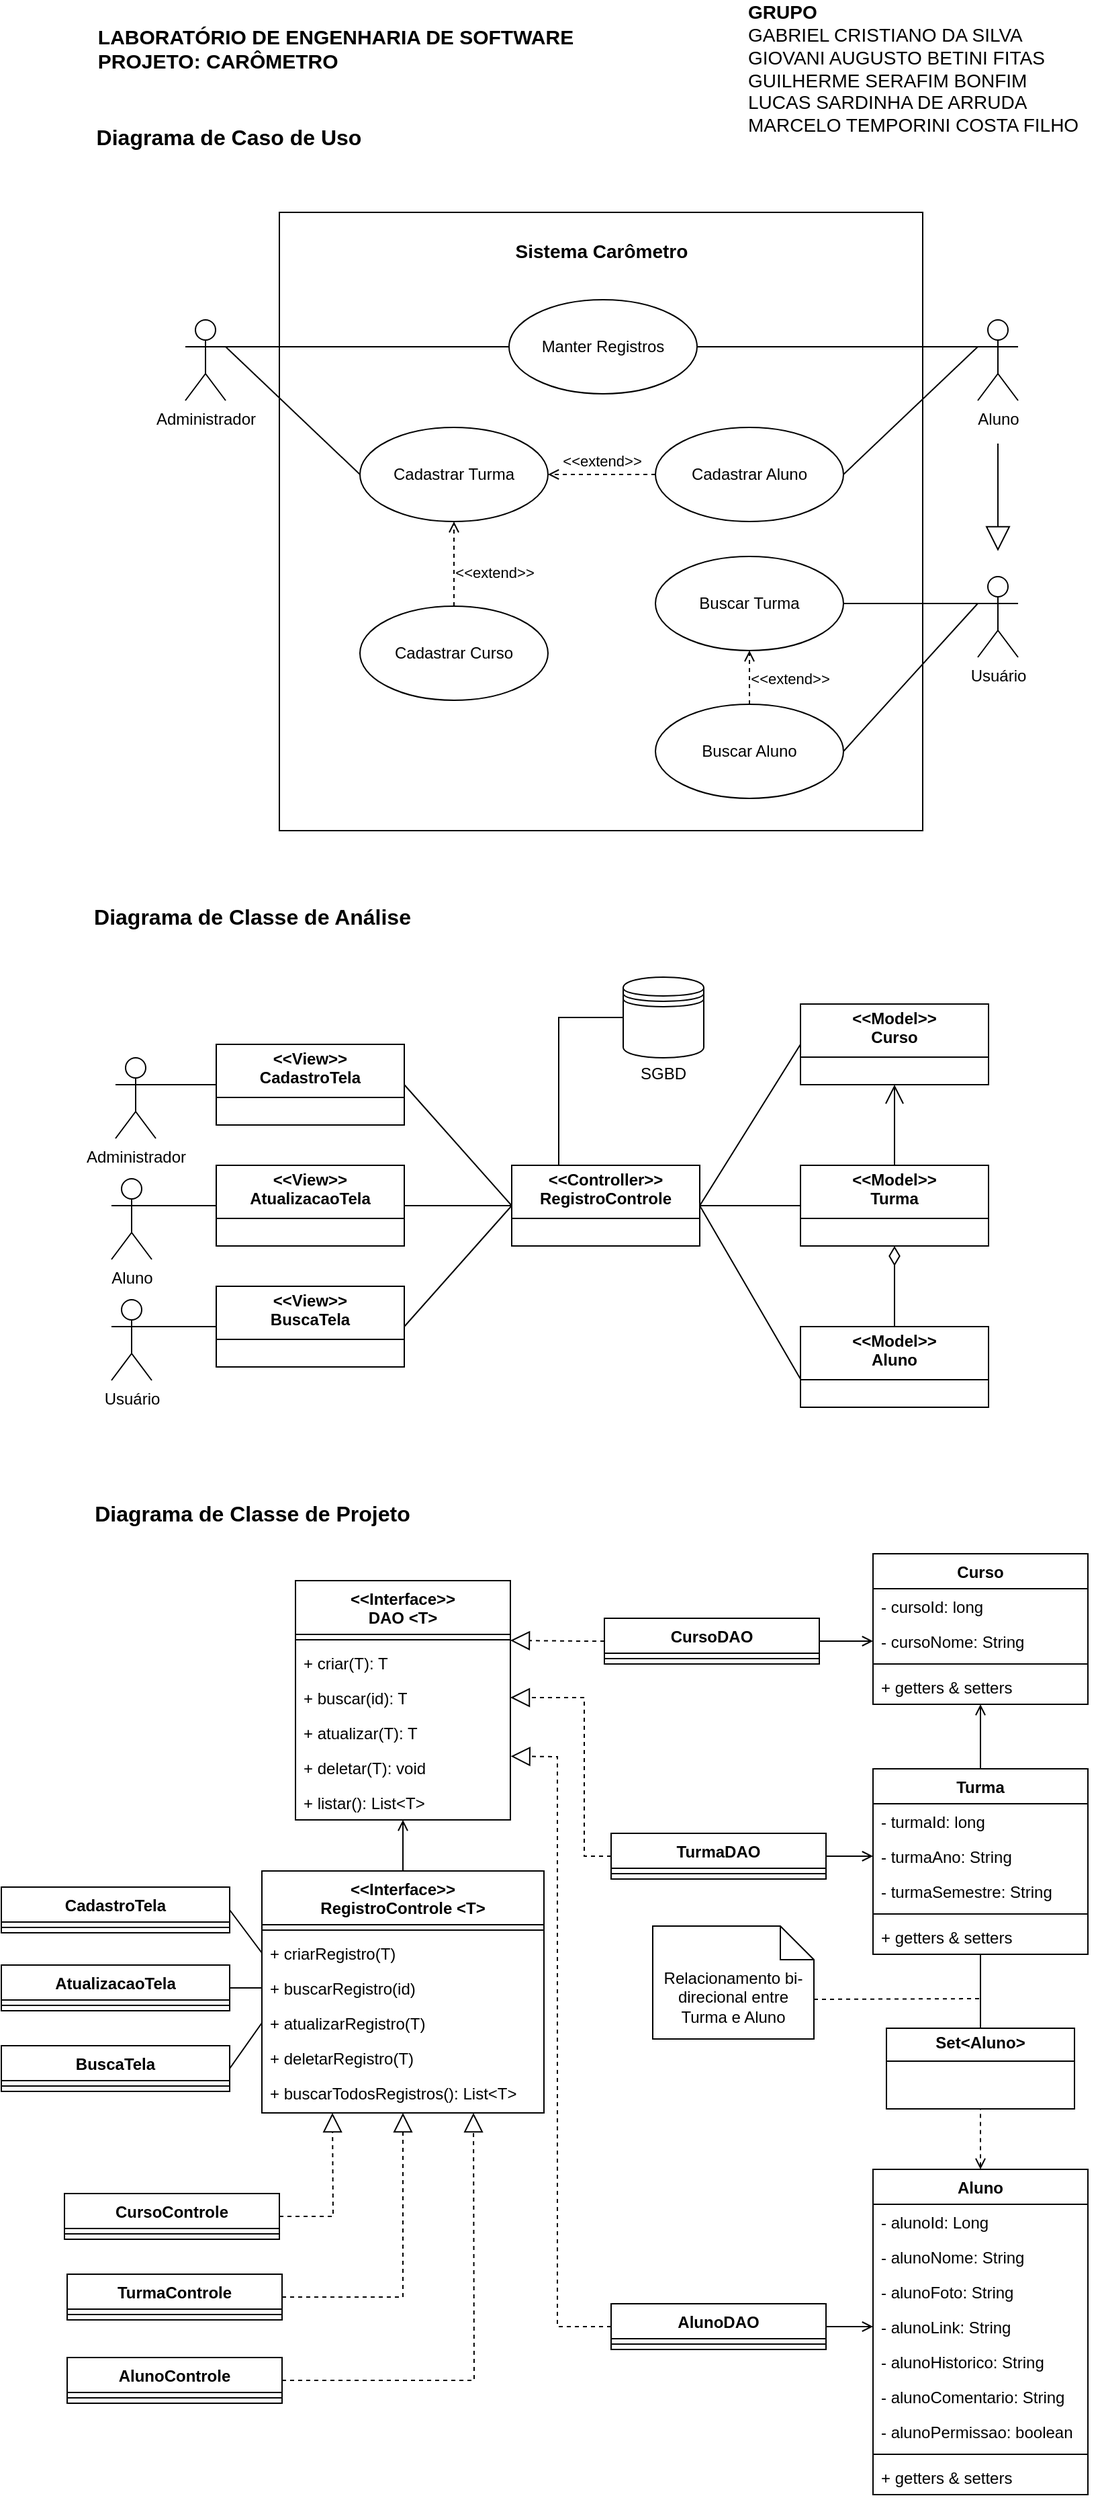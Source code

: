 <mxfile version="24.7.8">
  <diagram name="Page-1" id="gHoctX7T37AAvz-_zObV">
    <mxGraphModel dx="1434" dy="744" grid="1" gridSize="10" guides="1" tooltips="1" connect="1" arrows="1" fold="1" page="1" pageScale="1" pageWidth="850" pageHeight="1100" math="0" shadow="0">
      <root>
        <mxCell id="0" />
        <mxCell id="1" parent="0" />
        <mxCell id="jtaIMVUOKQbFZ3Qx_FAC-17" value="" style="rounded=0;whiteSpace=wrap;html=1;fillColor=none;" parent="1" vertex="1">
          <mxGeometry x="223" y="177" width="479" height="460" as="geometry" />
        </mxCell>
        <mxCell id="jtaIMVUOKQbFZ3Qx_FAC-8" value="Manter Registros" style="ellipse;whiteSpace=wrap;html=1;" parent="1" vertex="1">
          <mxGeometry x="394" y="242" width="140" height="70" as="geometry" />
        </mxCell>
        <mxCell id="jtaIMVUOKQbFZ3Qx_FAC-10" value="" style="endArrow=none;html=1;rounded=0;entryX=0;entryY=0.5;entryDx=0;entryDy=0;exitX=1;exitY=0.333;exitDx=0;exitDy=0;exitPerimeter=0;" parent="1" source="1KVN0zQxhIOZLRA4CQc6-15" target="jtaIMVUOKQbFZ3Qx_FAC-8" edge="1">
          <mxGeometry width="50" height="50" relative="1" as="geometry">
            <mxPoint x="122" y="-50" as="sourcePoint" />
            <mxPoint x="283" y="-13" as="targetPoint" />
          </mxGeometry>
        </mxCell>
        <mxCell id="jtaIMVUOKQbFZ3Qx_FAC-12" value="Sistema Carômetro" style="text;html=1;align=center;verticalAlign=middle;whiteSpace=wrap;rounded=0;fontStyle=1;fontSize=14;" parent="1" vertex="1">
          <mxGeometry x="394.5" y="191" width="136" height="30" as="geometry" />
        </mxCell>
        <mxCell id="jtaIMVUOKQbFZ3Qx_FAC-15" value="Buscar Turma" style="ellipse;whiteSpace=wrap;html=1;" parent="1" vertex="1">
          <mxGeometry x="503" y="433" width="140" height="70" as="geometry" />
        </mxCell>
        <mxCell id="jtaIMVUOKQbFZ3Qx_FAC-16" value="" style="endArrow=none;html=1;rounded=0;entryX=1;entryY=0.5;entryDx=0;entryDy=0;exitX=0;exitY=0.333;exitDx=0;exitDy=0;exitPerimeter=0;" parent="1" source="1KVN0zQxhIOZLRA4CQc6-16" target="jtaIMVUOKQbFZ3Qx_FAC-15" edge="1">
          <mxGeometry width="50" height="50" relative="1" as="geometry">
            <mxPoint x="713" y="513" as="sourcePoint" />
            <mxPoint x="446" y="534" as="targetPoint" />
          </mxGeometry>
        </mxCell>
        <mxCell id="1KVN0zQxhIOZLRA4CQc6-3" value="Buscar Aluno" style="ellipse;whiteSpace=wrap;html=1;" parent="1" vertex="1">
          <mxGeometry x="503" y="543" width="140" height="70" as="geometry" />
        </mxCell>
        <mxCell id="1KVN0zQxhIOZLRA4CQc6-4" value="&amp;lt;&amp;lt;extend&amp;gt;&amp;gt;" style="html=1;verticalAlign=bottom;labelBackgroundColor=none;endArrow=open;endFill=0;dashed=1;rounded=0;exitX=0.5;exitY=0;exitDx=0;exitDy=0;entryX=0.5;entryY=1;entryDx=0;entryDy=0;" parent="1" source="1KVN0zQxhIOZLRA4CQc6-3" target="jtaIMVUOKQbFZ3Qx_FAC-15" edge="1">
          <mxGeometry x="-0.5" y="-30" width="160" relative="1" as="geometry">
            <mxPoint x="394" y="543" as="sourcePoint" />
            <mxPoint x="554" y="543" as="targetPoint" />
            <mxPoint as="offset" />
          </mxGeometry>
        </mxCell>
        <mxCell id="1KVN0zQxhIOZLRA4CQc6-11" value="Diagrama de Caso de Uso" style="text;html=1;align=center;verticalAlign=middle;whiteSpace=wrap;rounded=0;fontSize=16;fontStyle=1" parent="1" vertex="1">
          <mxGeometry x="78" y="106" width="215" height="30" as="geometry" />
        </mxCell>
        <mxCell id="1KVN0zQxhIOZLRA4CQc6-12" value="Diagrama de Classe de Análise" style="text;html=1;align=center;verticalAlign=middle;whiteSpace=wrap;rounded=0;fontSize=16;fontStyle=1" parent="1" vertex="1">
          <mxGeometry x="78" y="686" width="250" height="30" as="geometry" />
        </mxCell>
        <mxCell id="1KVN0zQxhIOZLRA4CQc6-15" value="Administrador" style="shape=umlActor;verticalLabelPosition=bottom;verticalAlign=top;html=1;" parent="1" vertex="1">
          <mxGeometry x="153" y="257" width="30" height="60" as="geometry" />
        </mxCell>
        <mxCell id="1KVN0zQxhIOZLRA4CQc6-16" value="Usuário" style="shape=umlActor;verticalLabelPosition=bottom;verticalAlign=top;html=1;" parent="1" vertex="1">
          <mxGeometry x="743" y="448" width="30" height="60" as="geometry" />
        </mxCell>
        <mxCell id="1KVN0zQxhIOZLRA4CQc6-23" value="Cadastrar Aluno" style="ellipse;whiteSpace=wrap;html=1;" parent="1" vertex="1">
          <mxGeometry x="503" y="337" width="140" height="70" as="geometry" />
        </mxCell>
        <mxCell id="1KVN0zQxhIOZLRA4CQc6-24" value="" style="endArrow=none;html=1;rounded=0;entryX=1;entryY=0.5;entryDx=0;entryDy=0;exitX=0;exitY=0.333;exitDx=0;exitDy=0;exitPerimeter=0;" parent="1" source="1KVN0zQxhIOZLRA4CQc6-106" target="1KVN0zQxhIOZLRA4CQc6-23" edge="1">
          <mxGeometry width="50" height="50" relative="1" as="geometry">
            <mxPoint x="743" y="334.5" as="sourcePoint" />
            <mxPoint x="252" y="247" as="targetPoint" />
          </mxGeometry>
        </mxCell>
        <mxCell id="1KVN0zQxhIOZLRA4CQc6-27" value="Cadastrar Curso" style="ellipse;whiteSpace=wrap;html=1;" parent="1" vertex="1">
          <mxGeometry x="283" y="470" width="140" height="70" as="geometry" />
        </mxCell>
        <mxCell id="1KVN0zQxhIOZLRA4CQc6-28" value="Cadastrar Turma" style="ellipse;whiteSpace=wrap;html=1;" parent="1" vertex="1">
          <mxGeometry x="283" y="337" width="140" height="70" as="geometry" />
        </mxCell>
        <mxCell id="1KVN0zQxhIOZLRA4CQc6-52" value="" style="endArrow=none;html=1;rounded=0;entryX=0;entryY=0.5;entryDx=0;entryDy=0;exitX=1;exitY=0.333;exitDx=0;exitDy=0;exitPerimeter=0;" parent="1" source="1KVN0zQxhIOZLRA4CQc6-15" target="1KVN0zQxhIOZLRA4CQc6-28" edge="1">
          <mxGeometry width="50" height="50" relative="1" as="geometry">
            <mxPoint x="142" y="-2" as="sourcePoint" />
            <mxPoint x="293" y="-2" as="targetPoint" />
          </mxGeometry>
        </mxCell>
        <mxCell id="1KVN0zQxhIOZLRA4CQc6-97" value="&lt;p style=&quot;margin:0px;margin-top:4px;text-align:center;&quot;&gt;&lt;b&gt;&amp;lt;&amp;lt;View&amp;gt;&amp;gt;&lt;br&gt;Cadastro&lt;/b&gt;&lt;b&gt;Tela&lt;/b&gt;&lt;/p&gt;&lt;hr size=&quot;1&quot; style=&quot;border-style:solid;&quot;&gt;&lt;div style=&quot;height:2px;&quot;&gt;&lt;/div&gt;" style="verticalAlign=top;align=left;overflow=fill;html=1;whiteSpace=wrap;" parent="1" vertex="1">
          <mxGeometry x="176" y="796" width="140" height="60" as="geometry" />
        </mxCell>
        <mxCell id="1KVN0zQxhIOZLRA4CQc6-98" value="&lt;p style=&quot;margin:0px;margin-top:4px;text-align:center;&quot;&gt;&lt;b&gt;&amp;lt;&amp;lt;View&amp;gt;&amp;gt;&lt;br&gt;Busca&lt;/b&gt;&lt;b&gt;Tela&lt;/b&gt;&lt;/p&gt;&lt;hr size=&quot;1&quot; style=&quot;border-style:solid;&quot;&gt;&lt;div style=&quot;height:2px;&quot;&gt;&lt;/div&gt;" style="verticalAlign=top;align=left;overflow=fill;html=1;whiteSpace=wrap;" parent="1" vertex="1">
          <mxGeometry x="176" y="976" width="140" height="60" as="geometry" />
        </mxCell>
        <mxCell id="1KVN0zQxhIOZLRA4CQc6-102" value="" style="endArrow=none;html=1;rounded=0;entryX=1;entryY=0.5;entryDx=0;entryDy=0;exitX=0;exitY=0.333;exitDx=0;exitDy=0;exitPerimeter=0;" parent="1" source="1KVN0zQxhIOZLRA4CQc6-16" target="1KVN0zQxhIOZLRA4CQc6-3" edge="1">
          <mxGeometry width="50" height="50" relative="1" as="geometry">
            <mxPoint x="153" y="478" as="sourcePoint" />
            <mxPoint x="304" y="478" as="targetPoint" />
          </mxGeometry>
        </mxCell>
        <mxCell id="1KVN0zQxhIOZLRA4CQc6-106" value="Aluno" style="shape=umlActor;verticalLabelPosition=bottom;verticalAlign=top;html=1;" parent="1" vertex="1">
          <mxGeometry x="743" y="257" width="30" height="60" as="geometry" />
        </mxCell>
        <mxCell id="1KVN0zQxhIOZLRA4CQc6-108" value="&amp;lt;&amp;lt;extend&amp;gt;&amp;gt;" style="html=1;verticalAlign=bottom;labelBackgroundColor=none;endArrow=open;endFill=0;dashed=1;rounded=0;exitX=0;exitY=0.5;exitDx=0;exitDy=0;entryX=1;entryY=0.5;entryDx=0;entryDy=0;" parent="1" source="1KVN0zQxhIOZLRA4CQc6-23" target="1KVN0zQxhIOZLRA4CQc6-28" edge="1">
          <mxGeometry y="-1" width="160" relative="1" as="geometry">
            <mxPoint x="583" y="481" as="sourcePoint" />
            <mxPoint x="583" y="441" as="targetPoint" />
            <mxPoint as="offset" />
          </mxGeometry>
        </mxCell>
        <mxCell id="1KVN0zQxhIOZLRA4CQc6-109" value="&amp;lt;&amp;lt;extend&amp;gt;&amp;gt;" style="html=1;verticalAlign=bottom;labelBackgroundColor=none;endArrow=open;endFill=0;dashed=1;rounded=0;exitX=0.5;exitY=0;exitDx=0;exitDy=0;entryX=0.5;entryY=1;entryDx=0;entryDy=0;" parent="1" source="1KVN0zQxhIOZLRA4CQc6-27" target="1KVN0zQxhIOZLRA4CQc6-28" edge="1">
          <mxGeometry x="-0.5" y="-30" width="160" relative="1" as="geometry">
            <mxPoint x="534" y="376" as="sourcePoint" />
            <mxPoint x="433" y="471" as="targetPoint" />
            <mxPoint as="offset" />
          </mxGeometry>
        </mxCell>
        <mxCell id="1KVN0zQxhIOZLRA4CQc6-115" value="&lt;p style=&quot;margin:0px;margin-top:4px;text-align:center;&quot;&gt;&lt;b&gt;&amp;lt;&amp;lt;Controller&amp;gt;&amp;gt;&lt;br&gt;Registro&lt;/b&gt;&lt;b&gt;Controle&lt;/b&gt;&lt;/p&gt;&lt;hr size=&quot;1&quot; style=&quot;border-style:solid;&quot;&gt;&lt;div style=&quot;height:2px;&quot;&gt;&lt;/div&gt;" style="verticalAlign=top;align=left;overflow=fill;html=1;whiteSpace=wrap;" parent="1" vertex="1">
          <mxGeometry x="396" y="886" width="140" height="60" as="geometry" />
        </mxCell>
        <mxCell id="1KVN0zQxhIOZLRA4CQc6-116" value="" style="endArrow=none;html=1;rounded=0;entryX=0;entryY=0.5;entryDx=0;entryDy=0;exitX=1;exitY=0.5;exitDx=0;exitDy=0;" parent="1" source="1KVN0zQxhIOZLRA4CQc6-98" target="1KVN0zQxhIOZLRA4CQc6-115" edge="1">
          <mxGeometry width="50" height="50" relative="1" as="geometry">
            <mxPoint x="236" y="916" as="sourcePoint" />
            <mxPoint x="286" y="866" as="targetPoint" />
          </mxGeometry>
        </mxCell>
        <mxCell id="1KVN0zQxhIOZLRA4CQc6-117" value="&lt;p style=&quot;margin:0px;margin-top:4px;text-align:center;&quot;&gt;&lt;b&gt;&amp;lt;&amp;lt;Model&amp;gt;&amp;gt;&lt;br&gt;Curso&lt;/b&gt;&lt;br&gt;&lt;/p&gt;&lt;hr size=&quot;1&quot; style=&quot;border-style:solid;&quot;&gt;&lt;div style=&quot;height:2px;&quot;&gt;&lt;/div&gt;" style="verticalAlign=top;align=left;overflow=fill;html=1;whiteSpace=wrap;" parent="1" vertex="1">
          <mxGeometry x="611" y="766" width="140" height="60" as="geometry" />
        </mxCell>
        <mxCell id="1KVN0zQxhIOZLRA4CQc6-118" value="" style="endArrow=none;html=1;rounded=0;entryX=0;entryY=0.5;entryDx=0;entryDy=0;exitX=1;exitY=0.5;exitDx=0;exitDy=0;" parent="1" source="1KVN0zQxhIOZLRA4CQc6-97" target="1KVN0zQxhIOZLRA4CQc6-115" edge="1">
          <mxGeometry width="50" height="50" relative="1" as="geometry">
            <mxPoint x="326" y="1046" as="sourcePoint" />
            <mxPoint x="396" y="936" as="targetPoint" />
          </mxGeometry>
        </mxCell>
        <mxCell id="1KVN0zQxhIOZLRA4CQc6-119" value="&lt;p style=&quot;margin:0px;margin-top:4px;text-align:center;&quot;&gt;&lt;b&gt;&amp;lt;&amp;lt;Model&amp;gt;&amp;gt;&lt;br&gt;&lt;/b&gt;&lt;b&gt;Turma&lt;/b&gt;&lt;br&gt;&lt;/p&gt;&lt;hr size=&quot;1&quot; style=&quot;border-style:solid;&quot;&gt;&lt;div style=&quot;height:2px;&quot;&gt;&lt;/div&gt;" style="verticalAlign=top;align=left;overflow=fill;html=1;whiteSpace=wrap;" parent="1" vertex="1">
          <mxGeometry x="611" y="886" width="140" height="60" as="geometry" />
        </mxCell>
        <mxCell id="1KVN0zQxhIOZLRA4CQc6-120" value="&lt;p style=&quot;margin:0px;margin-top:4px;text-align:center;&quot;&gt;&lt;b&gt;&amp;lt;&amp;lt;Model&amp;gt;&amp;gt;&lt;br&gt;&lt;/b&gt;&lt;b&gt;Aluno&lt;/b&gt;&lt;br&gt;&lt;/p&gt;&lt;hr size=&quot;1&quot; style=&quot;border-style:solid;&quot;&gt;&lt;div style=&quot;height:2px;&quot;&gt;&lt;/div&gt;" style="verticalAlign=top;align=left;overflow=fill;html=1;whiteSpace=wrap;" parent="1" vertex="1">
          <mxGeometry x="611" y="1006" width="140" height="60" as="geometry" />
        </mxCell>
        <mxCell id="1KVN0zQxhIOZLRA4CQc6-121" value="" style="endArrow=none;html=1;rounded=0;entryX=0;entryY=0.5;entryDx=0;entryDy=0;exitX=1;exitY=0.5;exitDx=0;exitDy=0;" parent="1" source="1KVN0zQxhIOZLRA4CQc6-115" target="1KVN0zQxhIOZLRA4CQc6-117" edge="1">
          <mxGeometry width="50" height="50" relative="1" as="geometry">
            <mxPoint x="326" y="806" as="sourcePoint" />
            <mxPoint x="406" y="926" as="targetPoint" />
          </mxGeometry>
        </mxCell>
        <mxCell id="1KVN0zQxhIOZLRA4CQc6-122" value="" style="endArrow=none;html=1;rounded=0;entryX=0;entryY=0.5;entryDx=0;entryDy=0;exitX=1;exitY=0.5;exitDx=0;exitDy=0;" parent="1" source="1KVN0zQxhIOZLRA4CQc6-115" target="1KVN0zQxhIOZLRA4CQc6-119" edge="1">
          <mxGeometry width="50" height="50" relative="1" as="geometry">
            <mxPoint x="336" y="816" as="sourcePoint" />
            <mxPoint x="416" y="936" as="targetPoint" />
          </mxGeometry>
        </mxCell>
        <mxCell id="1KVN0zQxhIOZLRA4CQc6-123" value="" style="endArrow=none;html=1;rounded=0;entryX=0;entryY=0.65;entryDx=0;entryDy=0;exitX=1;exitY=0.5;exitDx=0;exitDy=0;entryPerimeter=0;" parent="1" source="1KVN0zQxhIOZLRA4CQc6-115" target="1KVN0zQxhIOZLRA4CQc6-120" edge="1">
          <mxGeometry width="50" height="50" relative="1" as="geometry">
            <mxPoint x="346" y="826" as="sourcePoint" />
            <mxPoint x="426" y="946" as="targetPoint" />
          </mxGeometry>
        </mxCell>
        <mxCell id="1KVN0zQxhIOZLRA4CQc6-124" value="" style="endArrow=open;html=1;rounded=0;entryX=0.5;entryY=1;entryDx=0;entryDy=0;endFill=0;endSize=12;" parent="1" source="1KVN0zQxhIOZLRA4CQc6-119" target="1KVN0zQxhIOZLRA4CQc6-117" edge="1">
          <mxGeometry width="50" height="50" relative="1" as="geometry">
            <mxPoint x="546" y="926" as="sourcePoint" />
            <mxPoint x="625" y="806" as="targetPoint" />
          </mxGeometry>
        </mxCell>
        <mxCell id="1KVN0zQxhIOZLRA4CQc6-125" value="" style="endArrow=diamondThin;html=1;rounded=0;entryX=0.5;entryY=1;entryDx=0;entryDy=0;exitX=0.5;exitY=0;exitDx=0;exitDy=0;endFill=0;endSize=12;" parent="1" source="1KVN0zQxhIOZLRA4CQc6-120" target="1KVN0zQxhIOZLRA4CQc6-119" edge="1">
          <mxGeometry width="50" height="50" relative="1" as="geometry">
            <mxPoint x="695" y="896" as="sourcePoint" />
            <mxPoint x="695" y="836" as="targetPoint" />
          </mxGeometry>
        </mxCell>
        <mxCell id="1KVN0zQxhIOZLRA4CQc6-130" value="Diagrama de Classe de Projeto" style="text;html=1;align=center;verticalAlign=middle;whiteSpace=wrap;rounded=0;fontSize=16;fontStyle=1" parent="1" vertex="1">
          <mxGeometry x="78" y="1130" width="250" height="30" as="geometry" />
        </mxCell>
        <mxCell id="EvT7SsRlxUWs8ee3FD5g-1" value="Curso" style="swimlane;fontStyle=1;align=center;verticalAlign=top;childLayout=stackLayout;horizontal=1;startSize=26;horizontalStack=0;resizeParent=1;resizeParentMax=0;resizeLast=0;collapsible=1;marginBottom=0;whiteSpace=wrap;html=1;" parent="1" vertex="1">
          <mxGeometry x="665" y="1175" width="160" height="112" as="geometry" />
        </mxCell>
        <mxCell id="EvT7SsRlxUWs8ee3FD5g-42" value="- cursoId: long" style="text;strokeColor=none;fillColor=none;align=left;verticalAlign=top;spacingLeft=4;spacingRight=4;overflow=hidden;rotatable=0;points=[[0,0.5],[1,0.5]];portConstraint=eastwest;whiteSpace=wrap;html=1;" parent="EvT7SsRlxUWs8ee3FD5g-1" vertex="1">
          <mxGeometry y="26" width="160" height="26" as="geometry" />
        </mxCell>
        <mxCell id="EvT7SsRlxUWs8ee3FD5g-5" value="- cursoNome: String" style="text;strokeColor=none;fillColor=none;align=left;verticalAlign=top;spacingLeft=4;spacingRight=4;overflow=hidden;rotatable=0;points=[[0,0.5],[1,0.5]];portConstraint=eastwest;whiteSpace=wrap;html=1;" parent="EvT7SsRlxUWs8ee3FD5g-1" vertex="1">
          <mxGeometry y="52" width="160" height="26" as="geometry" />
        </mxCell>
        <mxCell id="EvT7SsRlxUWs8ee3FD5g-3" value="" style="line;strokeWidth=1;fillColor=none;align=left;verticalAlign=middle;spacingTop=-1;spacingLeft=3;spacingRight=3;rotatable=0;labelPosition=right;points=[];portConstraint=eastwest;strokeColor=inherit;" parent="EvT7SsRlxUWs8ee3FD5g-1" vertex="1">
          <mxGeometry y="78" width="160" height="8" as="geometry" />
        </mxCell>
        <mxCell id="EvT7SsRlxUWs8ee3FD5g-4" value="+ getters &amp;amp; setters" style="text;strokeColor=none;fillColor=none;align=left;verticalAlign=top;spacingLeft=4;spacingRight=4;overflow=hidden;rotatable=0;points=[[0,0.5],[1,0.5]];portConstraint=eastwest;whiteSpace=wrap;html=1;" parent="EvT7SsRlxUWs8ee3FD5g-1" vertex="1">
          <mxGeometry y="86" width="160" height="26" as="geometry" />
        </mxCell>
        <mxCell id="EvT7SsRlxUWs8ee3FD5g-6" value="Turma" style="swimlane;fontStyle=1;align=center;verticalAlign=top;childLayout=stackLayout;horizontal=1;startSize=26;horizontalStack=0;resizeParent=1;resizeParentMax=0;resizeLast=0;collapsible=1;marginBottom=0;whiteSpace=wrap;html=1;" parent="1" vertex="1">
          <mxGeometry x="665" y="1335" width="160" height="138" as="geometry" />
        </mxCell>
        <mxCell id="EvT7SsRlxUWs8ee3FD5g-43" value="- turmaId: long" style="text;strokeColor=none;fillColor=none;align=left;verticalAlign=top;spacingLeft=4;spacingRight=4;overflow=hidden;rotatable=0;points=[[0,0.5],[1,0.5]];portConstraint=eastwest;whiteSpace=wrap;html=1;" parent="EvT7SsRlxUWs8ee3FD5g-6" vertex="1">
          <mxGeometry y="26" width="160" height="26" as="geometry" />
        </mxCell>
        <mxCell id="EvT7SsRlxUWs8ee3FD5g-7" value="- turmaAno: String" style="text;strokeColor=none;fillColor=none;align=left;verticalAlign=top;spacingLeft=4;spacingRight=4;overflow=hidden;rotatable=0;points=[[0,0.5],[1,0.5]];portConstraint=eastwest;whiteSpace=wrap;html=1;" parent="EvT7SsRlxUWs8ee3FD5g-6" vertex="1">
          <mxGeometry y="52" width="160" height="26" as="geometry" />
        </mxCell>
        <mxCell id="EvT7SsRlxUWs8ee3FD5g-10" value="- turmaSemestre: String" style="text;strokeColor=none;fillColor=none;align=left;verticalAlign=top;spacingLeft=4;spacingRight=4;overflow=hidden;rotatable=0;points=[[0,0.5],[1,0.5]];portConstraint=eastwest;whiteSpace=wrap;html=1;" parent="EvT7SsRlxUWs8ee3FD5g-6" vertex="1">
          <mxGeometry y="78" width="160" height="26" as="geometry" />
        </mxCell>
        <mxCell id="EvT7SsRlxUWs8ee3FD5g-8" value="" style="line;strokeWidth=1;fillColor=none;align=left;verticalAlign=middle;spacingTop=-1;spacingLeft=3;spacingRight=3;rotatable=0;labelPosition=right;points=[];portConstraint=eastwest;strokeColor=inherit;" parent="EvT7SsRlxUWs8ee3FD5g-6" vertex="1">
          <mxGeometry y="104" width="160" height="8" as="geometry" />
        </mxCell>
        <mxCell id="EvT7SsRlxUWs8ee3FD5g-9" value="+ getters &amp;amp; setters" style="text;strokeColor=none;fillColor=none;align=left;verticalAlign=top;spacingLeft=4;spacingRight=4;overflow=hidden;rotatable=0;points=[[0,0.5],[1,0.5]];portConstraint=eastwest;whiteSpace=wrap;html=1;" parent="EvT7SsRlxUWs8ee3FD5g-6" vertex="1">
          <mxGeometry y="112" width="160" height="26" as="geometry" />
        </mxCell>
        <mxCell id="EvT7SsRlxUWs8ee3FD5g-13" value="Aluno" style="swimlane;fontStyle=1;align=center;verticalAlign=top;childLayout=stackLayout;horizontal=1;startSize=26;horizontalStack=0;resizeParent=1;resizeParentMax=0;resizeLast=0;collapsible=1;marginBottom=0;whiteSpace=wrap;html=1;" parent="1" vertex="1">
          <mxGeometry x="665" y="1633" width="160" height="242" as="geometry" />
        </mxCell>
        <mxCell id="EvT7SsRlxUWs8ee3FD5g-93" value="- alunoId: Long" style="text;strokeColor=none;fillColor=none;align=left;verticalAlign=top;spacingLeft=4;spacingRight=4;overflow=hidden;rotatable=0;points=[[0,0.5],[1,0.5]];portConstraint=eastwest;whiteSpace=wrap;html=1;" parent="EvT7SsRlxUWs8ee3FD5g-13" vertex="1">
          <mxGeometry y="26" width="160" height="26" as="geometry" />
        </mxCell>
        <mxCell id="EvT7SsRlxUWs8ee3FD5g-17" value="- alunoNome: String" style="text;strokeColor=none;fillColor=none;align=left;verticalAlign=top;spacingLeft=4;spacingRight=4;overflow=hidden;rotatable=0;points=[[0,0.5],[1,0.5]];portConstraint=eastwest;whiteSpace=wrap;html=1;" parent="EvT7SsRlxUWs8ee3FD5g-13" vertex="1">
          <mxGeometry y="52" width="160" height="26" as="geometry" />
        </mxCell>
        <mxCell id="EvT7SsRlxUWs8ee3FD5g-23" value="- alunoFoto: String" style="text;strokeColor=none;fillColor=none;align=left;verticalAlign=top;spacingLeft=4;spacingRight=4;overflow=hidden;rotatable=0;points=[[0,0.5],[1,0.5]];portConstraint=eastwest;whiteSpace=wrap;html=1;" parent="EvT7SsRlxUWs8ee3FD5g-13" vertex="1">
          <mxGeometry y="78" width="160" height="26" as="geometry" />
        </mxCell>
        <mxCell id="EvT7SsRlxUWs8ee3FD5g-24" value="- alunoLink: String" style="text;strokeColor=none;fillColor=none;align=left;verticalAlign=top;spacingLeft=4;spacingRight=4;overflow=hidden;rotatable=0;points=[[0,0.5],[1,0.5]];portConstraint=eastwest;whiteSpace=wrap;html=1;" parent="EvT7SsRlxUWs8ee3FD5g-13" vertex="1">
          <mxGeometry y="104" width="160" height="26" as="geometry" />
        </mxCell>
        <mxCell id="EvT7SsRlxUWs8ee3FD5g-25" value="- alunoHistorico: String" style="text;strokeColor=none;fillColor=none;align=left;verticalAlign=top;spacingLeft=4;spacingRight=4;overflow=hidden;rotatable=0;points=[[0,0.5],[1,0.5]];portConstraint=eastwest;whiteSpace=wrap;html=1;" parent="EvT7SsRlxUWs8ee3FD5g-13" vertex="1">
          <mxGeometry y="130" width="160" height="26" as="geometry" />
        </mxCell>
        <mxCell id="EvT7SsRlxUWs8ee3FD5g-26" value="- alunoComentario: String" style="text;strokeColor=none;fillColor=none;align=left;verticalAlign=top;spacingLeft=4;spacingRight=4;overflow=hidden;rotatable=0;points=[[0,0.5],[1,0.5]];portConstraint=eastwest;whiteSpace=wrap;html=1;" parent="EvT7SsRlxUWs8ee3FD5g-13" vertex="1">
          <mxGeometry y="156" width="160" height="26" as="geometry" />
        </mxCell>
        <mxCell id="EvT7SsRlxUWs8ee3FD5g-27" value="- alunoPermissao: boolean" style="text;strokeColor=none;fillColor=none;align=left;verticalAlign=top;spacingLeft=4;spacingRight=4;overflow=hidden;rotatable=0;points=[[0,0.5],[1,0.5]];portConstraint=eastwest;whiteSpace=wrap;html=1;" parent="EvT7SsRlxUWs8ee3FD5g-13" vertex="1">
          <mxGeometry y="182" width="160" height="26" as="geometry" />
        </mxCell>
        <mxCell id="EvT7SsRlxUWs8ee3FD5g-15" value="" style="line;strokeWidth=1;fillColor=none;align=left;verticalAlign=middle;spacingTop=-1;spacingLeft=3;spacingRight=3;rotatable=0;labelPosition=right;points=[];portConstraint=eastwest;strokeColor=inherit;" parent="EvT7SsRlxUWs8ee3FD5g-13" vertex="1">
          <mxGeometry y="208" width="160" height="8" as="geometry" />
        </mxCell>
        <mxCell id="EvT7SsRlxUWs8ee3FD5g-16" value="+ getters &amp;amp; setters" style="text;strokeColor=none;fillColor=none;align=left;verticalAlign=top;spacingLeft=4;spacingRight=4;overflow=hidden;rotatable=0;points=[[0,0.5],[1,0.5]];portConstraint=eastwest;whiteSpace=wrap;html=1;" parent="EvT7SsRlxUWs8ee3FD5g-13" vertex="1">
          <mxGeometry y="216" width="160" height="26" as="geometry" />
        </mxCell>
        <mxCell id="EvT7SsRlxUWs8ee3FD5g-18" value="" style="endArrow=open;html=1;rounded=0;entryX=0.5;entryY=1;entryDx=0;entryDy=0;exitX=0.5;exitY=0;exitDx=0;exitDy=0;endFill=0;" parent="1" source="EvT7SsRlxUWs8ee3FD5g-6" target="EvT7SsRlxUWs8ee3FD5g-1" edge="1">
          <mxGeometry width="50" height="50" relative="1" as="geometry">
            <mxPoint x="425" y="1495" as="sourcePoint" />
            <mxPoint x="475" y="1445" as="targetPoint" />
          </mxGeometry>
        </mxCell>
        <mxCell id="EvT7SsRlxUWs8ee3FD5g-20" value="&lt;p style=&quot;margin:0px;margin-top:4px;text-align:center;&quot;&gt;&lt;b&gt;Set&amp;lt;Aluno&amp;gt;&lt;/b&gt;&lt;br&gt;&lt;/p&gt;&lt;hr size=&quot;1&quot; style=&quot;border-style:solid;&quot;&gt;&lt;div style=&quot;height:2px;&quot;&gt;&lt;/div&gt;" style="verticalAlign=top;align=left;overflow=fill;html=1;whiteSpace=wrap;" parent="1" vertex="1">
          <mxGeometry x="675" y="1528" width="140" height="60" as="geometry" />
        </mxCell>
        <mxCell id="EvT7SsRlxUWs8ee3FD5g-21" value="" style="endArrow=none;html=1;rounded=0;entryX=0.5;entryY=0;entryDx=0;entryDy=0;exitX=0.5;exitY=1;exitDx=0;exitDy=0;endFill=0;" parent="1" source="EvT7SsRlxUWs8ee3FD5g-6" target="EvT7SsRlxUWs8ee3FD5g-20" edge="1">
          <mxGeometry width="50" height="50" relative="1" as="geometry">
            <mxPoint x="735" y="1405" as="sourcePoint" />
            <mxPoint x="735" y="1317" as="targetPoint" />
          </mxGeometry>
        </mxCell>
        <mxCell id="EvT7SsRlxUWs8ee3FD5g-22" value="" style="endArrow=none;html=1;rounded=0;entryX=0.5;entryY=1;entryDx=0;entryDy=0;exitX=0.5;exitY=0;exitDx=0;exitDy=0;startArrow=open;startFill=0;dashed=1;" parent="1" source="EvT7SsRlxUWs8ee3FD5g-13" target="EvT7SsRlxUWs8ee3FD5g-20" edge="1">
          <mxGeometry width="50" height="50" relative="1" as="geometry">
            <mxPoint x="535" y="1625" as="sourcePoint" />
            <mxPoint x="585" y="1575" as="targetPoint" />
          </mxGeometry>
        </mxCell>
        <mxCell id="EvT7SsRlxUWs8ee3FD5g-28" value="&amp;lt;&amp;lt;Interface&amp;gt;&amp;gt;&lt;br&gt;RegistroControle &amp;lt;T&amp;gt;" style="swimlane;fontStyle=1;align=center;verticalAlign=top;childLayout=stackLayout;horizontal=1;startSize=40;horizontalStack=0;resizeParent=1;resizeParentMax=0;resizeLast=0;collapsible=1;marginBottom=0;whiteSpace=wrap;html=1;" parent="1" vertex="1">
          <mxGeometry x="210" y="1411" width="210" height="180" as="geometry" />
        </mxCell>
        <mxCell id="EvT7SsRlxUWs8ee3FD5g-30" value="" style="line;strokeWidth=1;fillColor=none;align=left;verticalAlign=middle;spacingTop=-1;spacingLeft=3;spacingRight=3;rotatable=0;labelPosition=right;points=[];portConstraint=eastwest;strokeColor=inherit;" parent="EvT7SsRlxUWs8ee3FD5g-28" vertex="1">
          <mxGeometry y="40" width="210" height="8" as="geometry" />
        </mxCell>
        <mxCell id="EvT7SsRlxUWs8ee3FD5g-90" value="+ criarRegistro(T)" style="text;strokeColor=none;fillColor=none;align=left;verticalAlign=top;spacingLeft=4;spacingRight=4;overflow=hidden;rotatable=0;points=[[0,0.5],[1,0.5]];portConstraint=eastwest;whiteSpace=wrap;html=1;" parent="EvT7SsRlxUWs8ee3FD5g-28" vertex="1">
          <mxGeometry y="48" width="210" height="26" as="geometry" />
        </mxCell>
        <mxCell id="EvT7SsRlxUWs8ee3FD5g-91" value="+ buscarRegistro(id)" style="text;strokeColor=none;fillColor=none;align=left;verticalAlign=top;spacingLeft=4;spacingRight=4;overflow=hidden;rotatable=0;points=[[0,0.5],[1,0.5]];portConstraint=eastwest;whiteSpace=wrap;html=1;" parent="EvT7SsRlxUWs8ee3FD5g-28" vertex="1">
          <mxGeometry y="74" width="210" height="26" as="geometry" />
        </mxCell>
        <mxCell id="EvT7SsRlxUWs8ee3FD5g-77" value="+ atualizarRegistro(T)" style="text;strokeColor=none;fillColor=none;align=left;verticalAlign=top;spacingLeft=4;spacingRight=4;overflow=hidden;rotatable=0;points=[[0,0.5],[1,0.5]];portConstraint=eastwest;whiteSpace=wrap;html=1;" parent="EvT7SsRlxUWs8ee3FD5g-28" vertex="1">
          <mxGeometry y="100" width="210" height="26" as="geometry" />
        </mxCell>
        <mxCell id="EvT7SsRlxUWs8ee3FD5g-92" value="+ deletarRegistro(T)" style="text;strokeColor=none;fillColor=none;align=left;verticalAlign=top;spacingLeft=4;spacingRight=4;overflow=hidden;rotatable=0;points=[[0,0.5],[1,0.5]];portConstraint=eastwest;whiteSpace=wrap;html=1;" parent="EvT7SsRlxUWs8ee3FD5g-28" vertex="1">
          <mxGeometry y="126" width="210" height="26" as="geometry" />
        </mxCell>
        <mxCell id="DcCdLXvu-ToFqq5gJT1J-1" value="+ buscarTodosRegistros(): List&amp;lt;T&amp;gt;" style="text;strokeColor=none;fillColor=none;align=left;verticalAlign=top;spacingLeft=4;spacingRight=4;overflow=hidden;rotatable=0;points=[[0,0.5],[1,0.5]];portConstraint=eastwest;whiteSpace=wrap;html=1;" vertex="1" parent="EvT7SsRlxUWs8ee3FD5g-28">
          <mxGeometry y="152" width="210" height="28" as="geometry" />
        </mxCell>
        <mxCell id="EvT7SsRlxUWs8ee3FD5g-32" value="&amp;lt;&amp;lt;Interface&amp;gt;&amp;gt;&lt;br&gt;DAO &amp;lt;T&amp;gt;" style="swimlane;fontStyle=1;align=center;verticalAlign=top;childLayout=stackLayout;horizontal=1;startSize=40;horizontalStack=0;resizeParent=1;resizeParentMax=0;resizeLast=0;collapsible=1;marginBottom=0;whiteSpace=wrap;html=1;" parent="1" vertex="1">
          <mxGeometry x="235" y="1195" width="160" height="178" as="geometry" />
        </mxCell>
        <mxCell id="EvT7SsRlxUWs8ee3FD5g-33" value="" style="line;strokeWidth=1;fillColor=none;align=left;verticalAlign=middle;spacingTop=-1;spacingLeft=3;spacingRight=3;rotatable=0;labelPosition=right;points=[];portConstraint=eastwest;strokeColor=inherit;" parent="EvT7SsRlxUWs8ee3FD5g-32" vertex="1">
          <mxGeometry y="40" width="160" height="8" as="geometry" />
        </mxCell>
        <mxCell id="EvT7SsRlxUWs8ee3FD5g-34" value="+ criar(T): T" style="text;strokeColor=none;fillColor=none;align=left;verticalAlign=top;spacingLeft=4;spacingRight=4;overflow=hidden;rotatable=0;points=[[0,0.5],[1,0.5]];portConstraint=eastwest;whiteSpace=wrap;html=1;" parent="EvT7SsRlxUWs8ee3FD5g-32" vertex="1">
          <mxGeometry y="48" width="160" height="26" as="geometry" />
        </mxCell>
        <mxCell id="EvT7SsRlxUWs8ee3FD5g-46" value="+ buscar(id): T" style="text;strokeColor=none;fillColor=none;align=left;verticalAlign=top;spacingLeft=4;spacingRight=4;overflow=hidden;rotatable=0;points=[[0,0.5],[1,0.5]];portConstraint=eastwest;whiteSpace=wrap;html=1;" parent="EvT7SsRlxUWs8ee3FD5g-32" vertex="1">
          <mxGeometry y="74" width="160" height="26" as="geometry" />
        </mxCell>
        <mxCell id="EvT7SsRlxUWs8ee3FD5g-44" value="+ atualizar(T): T" style="text;strokeColor=none;fillColor=none;align=left;verticalAlign=top;spacingLeft=4;spacingRight=4;overflow=hidden;rotatable=0;points=[[0,0.5],[1,0.5]];portConstraint=eastwest;whiteSpace=wrap;html=1;" parent="EvT7SsRlxUWs8ee3FD5g-32" vertex="1">
          <mxGeometry y="100" width="160" height="26" as="geometry" />
        </mxCell>
        <mxCell id="EvT7SsRlxUWs8ee3FD5g-45" value="+ deletar(T): void" style="text;strokeColor=none;fillColor=none;align=left;verticalAlign=top;spacingLeft=4;spacingRight=4;overflow=hidden;rotatable=0;points=[[0,0.5],[1,0.5]];portConstraint=eastwest;whiteSpace=wrap;html=1;" parent="EvT7SsRlxUWs8ee3FD5g-32" vertex="1">
          <mxGeometry y="126" width="160" height="26" as="geometry" />
        </mxCell>
        <mxCell id="DcCdLXvu-ToFqq5gJT1J-2" value="+ listar(): List&amp;lt;T&amp;gt;" style="text;strokeColor=none;fillColor=none;align=left;verticalAlign=top;spacingLeft=4;spacingRight=4;overflow=hidden;rotatable=0;points=[[0,0.5],[1,0.5]];portConstraint=eastwest;whiteSpace=wrap;html=1;" vertex="1" parent="EvT7SsRlxUWs8ee3FD5g-32">
          <mxGeometry y="152" width="160" height="26" as="geometry" />
        </mxCell>
        <mxCell id="EvT7SsRlxUWs8ee3FD5g-36" value="" style="endArrow=none;html=1;rounded=0;entryX=0;entryY=0.333;entryDx=0;entryDy=0;entryPerimeter=0;exitX=1;exitY=0.5;exitDx=0;exitDy=0;" parent="1" source="jtaIMVUOKQbFZ3Qx_FAC-8" target="1KVN0zQxhIOZLRA4CQc6-106" edge="1">
          <mxGeometry width="50" height="50" relative="1" as="geometry">
            <mxPoint x="423" y="492" as="sourcePoint" />
            <mxPoint x="473" y="442" as="targetPoint" />
          </mxGeometry>
        </mxCell>
        <mxCell id="EvT7SsRlxUWs8ee3FD5g-37" value="" style="endArrow=block;endSize=16;endFill=0;html=1;rounded=0;" parent="1" edge="1">
          <mxGeometry width="160" relative="1" as="geometry">
            <mxPoint x="758" y="349" as="sourcePoint" />
            <mxPoint x="758" y="429" as="targetPoint" />
          </mxGeometry>
        </mxCell>
        <mxCell id="EvT7SsRlxUWs8ee3FD5g-40" value="&lt;p style=&quot;margin:0px;margin-top:4px;text-align:center;&quot;&gt;&lt;b&gt;&amp;lt;&amp;lt;View&amp;gt;&amp;gt;&lt;br&gt;Atualizacao&lt;/b&gt;&lt;b&gt;Tela&lt;/b&gt;&lt;/p&gt;&lt;hr size=&quot;1&quot; style=&quot;border-style:solid;&quot;&gt;&lt;div style=&quot;height:2px;&quot;&gt;&lt;/div&gt;" style="verticalAlign=top;align=left;overflow=fill;html=1;whiteSpace=wrap;" parent="1" vertex="1">
          <mxGeometry x="176" y="886" width="140" height="60" as="geometry" />
        </mxCell>
        <mxCell id="EvT7SsRlxUWs8ee3FD5g-41" value="" style="endArrow=none;html=1;rounded=0;entryX=0;entryY=0.5;entryDx=0;entryDy=0;exitX=1;exitY=0.5;exitDx=0;exitDy=0;" parent="1" source="EvT7SsRlxUWs8ee3FD5g-40" target="1KVN0zQxhIOZLRA4CQc6-115" edge="1">
          <mxGeometry width="50" height="50" relative="1" as="geometry">
            <mxPoint x="438" y="1026" as="sourcePoint" />
            <mxPoint x="488" y="976" as="targetPoint" />
          </mxGeometry>
        </mxCell>
        <mxCell id="EvT7SsRlxUWs8ee3FD5g-47" value="CursoDAO" style="swimlane;fontStyle=1;align=center;verticalAlign=top;childLayout=stackLayout;horizontal=1;startSize=26;horizontalStack=0;resizeParent=1;resizeParentMax=0;resizeLast=0;collapsible=1;marginBottom=0;whiteSpace=wrap;html=1;" parent="1" vertex="1">
          <mxGeometry x="465" y="1223" width="160" height="34" as="geometry" />
        </mxCell>
        <mxCell id="EvT7SsRlxUWs8ee3FD5g-50" value="" style="line;strokeWidth=1;fillColor=none;align=left;verticalAlign=middle;spacingTop=-1;spacingLeft=3;spacingRight=3;rotatable=0;labelPosition=right;points=[];portConstraint=eastwest;strokeColor=inherit;" parent="EvT7SsRlxUWs8ee3FD5g-47" vertex="1">
          <mxGeometry y="26" width="160" height="8" as="geometry" />
        </mxCell>
        <mxCell id="EvT7SsRlxUWs8ee3FD5g-52" value="TurmaDAO" style="swimlane;fontStyle=1;align=center;verticalAlign=top;childLayout=stackLayout;horizontal=1;startSize=26;horizontalStack=0;resizeParent=1;resizeParentMax=0;resizeLast=0;collapsible=1;marginBottom=0;whiteSpace=wrap;html=1;" parent="1" vertex="1">
          <mxGeometry x="470" y="1383" width="160" height="34" as="geometry" />
        </mxCell>
        <mxCell id="EvT7SsRlxUWs8ee3FD5g-56" value="" style="line;strokeWidth=1;fillColor=none;align=left;verticalAlign=middle;spacingTop=-1;spacingLeft=3;spacingRight=3;rotatable=0;labelPosition=right;points=[];portConstraint=eastwest;strokeColor=inherit;" parent="EvT7SsRlxUWs8ee3FD5g-52" vertex="1">
          <mxGeometry y="26" width="160" height="8" as="geometry" />
        </mxCell>
        <mxCell id="EvT7SsRlxUWs8ee3FD5g-58" value="AlunoDAO" style="swimlane;fontStyle=1;align=center;verticalAlign=top;childLayout=stackLayout;horizontal=1;startSize=26;horizontalStack=0;resizeParent=1;resizeParentMax=0;resizeLast=0;collapsible=1;marginBottom=0;whiteSpace=wrap;html=1;" parent="1" vertex="1">
          <mxGeometry x="470" y="1733" width="160" height="34" as="geometry" />
        </mxCell>
        <mxCell id="EvT7SsRlxUWs8ee3FD5g-65" value="" style="line;strokeWidth=1;fillColor=none;align=left;verticalAlign=middle;spacingTop=-1;spacingLeft=3;spacingRight=3;rotatable=0;labelPosition=right;points=[];portConstraint=eastwest;strokeColor=inherit;" parent="EvT7SsRlxUWs8ee3FD5g-58" vertex="1">
          <mxGeometry y="26" width="160" height="8" as="geometry" />
        </mxCell>
        <mxCell id="EvT7SsRlxUWs8ee3FD5g-67" value="" style="endArrow=open;html=1;rounded=0;entryX=0;entryY=0.5;entryDx=0;entryDy=0;exitX=1;exitY=0.5;exitDx=0;exitDy=0;endFill=0;" parent="1" source="EvT7SsRlxUWs8ee3FD5g-47" target="EvT7SsRlxUWs8ee3FD5g-5" edge="1">
          <mxGeometry width="50" height="50" relative="1" as="geometry">
            <mxPoint x="425" y="1435" as="sourcePoint" />
            <mxPoint x="475" y="1385" as="targetPoint" />
          </mxGeometry>
        </mxCell>
        <mxCell id="EvT7SsRlxUWs8ee3FD5g-68" value="" style="endArrow=open;html=1;rounded=0;exitX=1;exitY=0.5;exitDx=0;exitDy=0;entryX=0;entryY=0.5;entryDx=0;entryDy=0;endFill=0;" parent="1" source="EvT7SsRlxUWs8ee3FD5g-52" target="EvT7SsRlxUWs8ee3FD5g-7" edge="1">
          <mxGeometry width="50" height="50" relative="1" as="geometry">
            <mxPoint x="610" y="1423" as="sourcePoint" />
            <mxPoint x="610" y="1465" as="targetPoint" />
          </mxGeometry>
        </mxCell>
        <mxCell id="EvT7SsRlxUWs8ee3FD5g-69" value="" style="endArrow=open;html=1;rounded=0;entryX=0;entryY=0.5;entryDx=0;entryDy=0;exitX=1;exitY=0.5;exitDx=0;exitDy=0;endFill=0;" parent="1" source="EvT7SsRlxUWs8ee3FD5g-58" target="EvT7SsRlxUWs8ee3FD5g-24" edge="1">
          <mxGeometry width="50" height="50" relative="1" as="geometry">
            <mxPoint x="435" y="1615" as="sourcePoint" />
            <mxPoint x="485" y="1565" as="targetPoint" />
          </mxGeometry>
        </mxCell>
        <mxCell id="EvT7SsRlxUWs8ee3FD5g-70" value="" style="endArrow=block;dashed=1;endFill=0;endSize=12;html=1;rounded=0;exitX=0;exitY=0.5;exitDx=0;exitDy=0;entryX=1;entryY=0.5;entryDx=0;entryDy=0;" parent="1" source="EvT7SsRlxUWs8ee3FD5g-52" target="EvT7SsRlxUWs8ee3FD5g-46" edge="1">
          <mxGeometry width="160" relative="1" as="geometry">
            <mxPoint x="365" y="1495" as="sourcePoint" />
            <mxPoint x="525" y="1495" as="targetPoint" />
            <Array as="points">
              <mxPoint x="450" y="1400" />
              <mxPoint x="450" y="1282" />
            </Array>
          </mxGeometry>
        </mxCell>
        <mxCell id="EvT7SsRlxUWs8ee3FD5g-74" value="" style="endArrow=open;html=1;rounded=0;exitX=0.5;exitY=0;exitDx=0;exitDy=0;entryX=0.5;entryY=1;entryDx=0;entryDy=0;endFill=0;" parent="1" source="EvT7SsRlxUWs8ee3FD5g-28" target="EvT7SsRlxUWs8ee3FD5g-32" edge="1">
          <mxGeometry width="50" height="50" relative="1" as="geometry">
            <mxPoint x="265" y="1485" as="sourcePoint" />
            <mxPoint x="315" y="1435" as="targetPoint" />
          </mxGeometry>
        </mxCell>
        <mxCell id="EvT7SsRlxUWs8ee3FD5g-79" value="" style="endArrow=block;dashed=1;endFill=0;endSize=12;html=1;rounded=0;entryX=1;entryY=0.25;entryDx=0;entryDy=0;exitX=0;exitY=0.5;exitDx=0;exitDy=0;" parent="1" source="EvT7SsRlxUWs8ee3FD5g-47" target="EvT7SsRlxUWs8ee3FD5g-32" edge="1">
          <mxGeometry width="160" relative="1" as="geometry">
            <mxPoint x="365" y="1405" as="sourcePoint" />
            <mxPoint x="525" y="1405" as="targetPoint" />
            <Array as="points">
              <mxPoint x="450" y="1240" />
            </Array>
          </mxGeometry>
        </mxCell>
        <mxCell id="EvT7SsRlxUWs8ee3FD5g-80" value="" style="endArrow=block;dashed=1;endFill=0;endSize=12;html=1;rounded=0;entryX=1.002;entryY=0.179;entryDx=0;entryDy=0;exitX=0;exitY=0.5;exitDx=0;exitDy=0;entryPerimeter=0;" parent="1" source="EvT7SsRlxUWs8ee3FD5g-58" target="EvT7SsRlxUWs8ee3FD5g-45" edge="1">
          <mxGeometry width="160" relative="1" as="geometry">
            <mxPoint x="365" y="1405" as="sourcePoint" />
            <mxPoint x="525" y="1405" as="targetPoint" />
            <Array as="points">
              <mxPoint x="430" y="1750" />
              <mxPoint x="430" y="1326" />
            </Array>
          </mxGeometry>
        </mxCell>
        <mxCell id="EvT7SsRlxUWs8ee3FD5g-82" value="BuscaTela" style="swimlane;fontStyle=1;align=center;verticalAlign=top;childLayout=stackLayout;horizontal=1;startSize=26;horizontalStack=0;resizeParent=1;resizeParentMax=0;resizeLast=0;collapsible=1;marginBottom=0;whiteSpace=wrap;html=1;" parent="1" vertex="1">
          <mxGeometry x="16" y="1541" width="170" height="34" as="geometry" />
        </mxCell>
        <mxCell id="EvT7SsRlxUWs8ee3FD5g-83" value="" style="line;strokeWidth=1;fillColor=none;align=left;verticalAlign=middle;spacingTop=-1;spacingLeft=3;spacingRight=3;rotatable=0;labelPosition=right;points=[];portConstraint=eastwest;strokeColor=inherit;" parent="EvT7SsRlxUWs8ee3FD5g-82" vertex="1">
          <mxGeometry y="26" width="170" height="8" as="geometry" />
        </mxCell>
        <mxCell id="EvT7SsRlxUWs8ee3FD5g-86" value="AtualizacaoTela" style="swimlane;fontStyle=1;align=center;verticalAlign=top;childLayout=stackLayout;horizontal=1;startSize=26;horizontalStack=0;resizeParent=1;resizeParentMax=0;resizeLast=0;collapsible=1;marginBottom=0;whiteSpace=wrap;html=1;" parent="1" vertex="1">
          <mxGeometry x="16" y="1481" width="170" height="34" as="geometry" />
        </mxCell>
        <mxCell id="EvT7SsRlxUWs8ee3FD5g-87" value="" style="line;strokeWidth=1;fillColor=none;align=left;verticalAlign=middle;spacingTop=-1;spacingLeft=3;spacingRight=3;rotatable=0;labelPosition=right;points=[];portConstraint=eastwest;strokeColor=inherit;" parent="EvT7SsRlxUWs8ee3FD5g-86" vertex="1">
          <mxGeometry y="26" width="170" height="8" as="geometry" />
        </mxCell>
        <mxCell id="EvT7SsRlxUWs8ee3FD5g-88" value="CadastroTela" style="swimlane;fontStyle=1;align=center;verticalAlign=top;childLayout=stackLayout;horizontal=1;startSize=26;horizontalStack=0;resizeParent=1;resizeParentMax=0;resizeLast=0;collapsible=1;marginBottom=0;whiteSpace=wrap;html=1;" parent="1" vertex="1">
          <mxGeometry x="16" y="1423" width="170" height="34" as="geometry" />
        </mxCell>
        <mxCell id="EvT7SsRlxUWs8ee3FD5g-89" value="" style="line;strokeWidth=1;fillColor=none;align=left;verticalAlign=middle;spacingTop=-1;spacingLeft=3;spacingRight=3;rotatable=0;labelPosition=right;points=[];portConstraint=eastwest;strokeColor=inherit;" parent="EvT7SsRlxUWs8ee3FD5g-88" vertex="1">
          <mxGeometry y="26" width="170" height="8" as="geometry" />
        </mxCell>
        <mxCell id="EvT7SsRlxUWs8ee3FD5g-94" value="" style="endArrow=none;html=1;rounded=0;entryX=0;entryY=0.5;entryDx=0;entryDy=0;exitX=1;exitY=0.5;exitDx=0;exitDy=0;" parent="1" source="EvT7SsRlxUWs8ee3FD5g-88" target="EvT7SsRlxUWs8ee3FD5g-90" edge="1">
          <mxGeometry width="50" height="50" relative="1" as="geometry">
            <mxPoint x="425" y="1511" as="sourcePoint" />
            <mxPoint x="475" y="1461" as="targetPoint" />
          </mxGeometry>
        </mxCell>
        <mxCell id="EvT7SsRlxUWs8ee3FD5g-95" value="" style="endArrow=none;html=1;rounded=0;entryX=1;entryY=0.5;entryDx=0;entryDy=0;exitX=0;exitY=0.5;exitDx=0;exitDy=0;" parent="1" source="EvT7SsRlxUWs8ee3FD5g-91" target="EvT7SsRlxUWs8ee3FD5g-86" edge="1">
          <mxGeometry width="50" height="50" relative="1" as="geometry">
            <mxPoint x="425" y="1511" as="sourcePoint" />
            <mxPoint x="475" y="1461" as="targetPoint" />
          </mxGeometry>
        </mxCell>
        <mxCell id="EvT7SsRlxUWs8ee3FD5g-97" value="" style="endArrow=none;html=1;rounded=0;entryX=0;entryY=0.5;entryDx=0;entryDy=0;exitX=1;exitY=0.5;exitDx=0;exitDy=0;" parent="1" source="EvT7SsRlxUWs8ee3FD5g-82" target="EvT7SsRlxUWs8ee3FD5g-77" edge="1">
          <mxGeometry width="50" height="50" relative="1" as="geometry">
            <mxPoint x="425" y="1511" as="sourcePoint" />
            <mxPoint x="475" y="1461" as="targetPoint" />
          </mxGeometry>
        </mxCell>
        <mxCell id="EvT7SsRlxUWs8ee3FD5g-98" value="CursoControle" style="swimlane;fontStyle=1;align=center;verticalAlign=top;childLayout=stackLayout;horizontal=1;startSize=26;horizontalStack=0;resizeParent=1;resizeParentMax=0;resizeLast=0;collapsible=1;marginBottom=0;whiteSpace=wrap;html=1;" parent="1" vertex="1">
          <mxGeometry x="63" y="1651" width="160" height="34" as="geometry" />
        </mxCell>
        <mxCell id="EvT7SsRlxUWs8ee3FD5g-99" value="" style="line;strokeWidth=1;fillColor=none;align=left;verticalAlign=middle;spacingTop=-1;spacingLeft=3;spacingRight=3;rotatable=0;labelPosition=right;points=[];portConstraint=eastwest;strokeColor=inherit;" parent="EvT7SsRlxUWs8ee3FD5g-98" vertex="1">
          <mxGeometry y="26" width="160" height="8" as="geometry" />
        </mxCell>
        <mxCell id="EvT7SsRlxUWs8ee3FD5g-100" value="TurmaControle" style="swimlane;fontStyle=1;align=center;verticalAlign=top;childLayout=stackLayout;horizontal=1;startSize=26;horizontalStack=0;resizeParent=1;resizeParentMax=0;resizeLast=0;collapsible=1;marginBottom=0;whiteSpace=wrap;html=1;" parent="1" vertex="1">
          <mxGeometry x="65" y="1711" width="160" height="34" as="geometry" />
        </mxCell>
        <mxCell id="EvT7SsRlxUWs8ee3FD5g-101" value="" style="line;strokeWidth=1;fillColor=none;align=left;verticalAlign=middle;spacingTop=-1;spacingLeft=3;spacingRight=3;rotatable=0;labelPosition=right;points=[];portConstraint=eastwest;strokeColor=inherit;" parent="EvT7SsRlxUWs8ee3FD5g-100" vertex="1">
          <mxGeometry y="26" width="160" height="8" as="geometry" />
        </mxCell>
        <mxCell id="EvT7SsRlxUWs8ee3FD5g-102" value="AlunoControle" style="swimlane;fontStyle=1;align=center;verticalAlign=top;childLayout=stackLayout;horizontal=1;startSize=26;horizontalStack=0;resizeParent=1;resizeParentMax=0;resizeLast=0;collapsible=1;marginBottom=0;whiteSpace=wrap;html=1;" parent="1" vertex="1">
          <mxGeometry x="65" y="1773" width="160" height="34" as="geometry" />
        </mxCell>
        <mxCell id="EvT7SsRlxUWs8ee3FD5g-103" value="" style="line;strokeWidth=1;fillColor=none;align=left;verticalAlign=middle;spacingTop=-1;spacingLeft=3;spacingRight=3;rotatable=0;labelPosition=right;points=[];portConstraint=eastwest;strokeColor=inherit;" parent="EvT7SsRlxUWs8ee3FD5g-102" vertex="1">
          <mxGeometry y="26" width="160" height="8" as="geometry" />
        </mxCell>
        <mxCell id="EvT7SsRlxUWs8ee3FD5g-104" value="" style="endArrow=block;dashed=1;endFill=0;endSize=12;html=1;rounded=0;exitX=1;exitY=0.5;exitDx=0;exitDy=0;entryX=0.25;entryY=1;entryDx=0;entryDy=0;" parent="1" source="EvT7SsRlxUWs8ee3FD5g-98" target="EvT7SsRlxUWs8ee3FD5g-28" edge="1">
          <mxGeometry width="160" relative="1" as="geometry">
            <mxPoint x="315" y="1621" as="sourcePoint" />
            <mxPoint x="475" y="1621" as="targetPoint" />
            <Array as="points">
              <mxPoint x="263" y="1668" />
            </Array>
          </mxGeometry>
        </mxCell>
        <mxCell id="EvT7SsRlxUWs8ee3FD5g-105" value="" style="endArrow=block;dashed=1;endFill=0;endSize=12;html=1;rounded=0;exitX=1;exitY=0.5;exitDx=0;exitDy=0;entryX=0.5;entryY=1;entryDx=0;entryDy=0;" parent="1" source="EvT7SsRlxUWs8ee3FD5g-100" target="EvT7SsRlxUWs8ee3FD5g-28" edge="1">
          <mxGeometry width="160" relative="1" as="geometry">
            <mxPoint x="285" y="1721" as="sourcePoint" />
            <mxPoint x="315" y="1601" as="targetPoint" />
            <Array as="points">
              <mxPoint x="315" y="1728" />
            </Array>
          </mxGeometry>
        </mxCell>
        <mxCell id="EvT7SsRlxUWs8ee3FD5g-106" value="" style="endArrow=block;dashed=1;endFill=0;endSize=12;html=1;rounded=0;exitX=1;exitY=0.5;exitDx=0;exitDy=0;entryX=0.75;entryY=1;entryDx=0;entryDy=0;" parent="1" source="EvT7SsRlxUWs8ee3FD5g-102" target="EvT7SsRlxUWs8ee3FD5g-28" edge="1">
          <mxGeometry width="160" relative="1" as="geometry">
            <mxPoint x="335" y="1561" as="sourcePoint" />
            <mxPoint x="495" y="1561" as="targetPoint" />
            <Array as="points">
              <mxPoint x="368" y="1790" />
            </Array>
          </mxGeometry>
        </mxCell>
        <mxCell id="1ZrsucpxDRCxFsEcYzg6-21" value="Relacionamento bi-direcional entre Turma e Aluno" style="shape=note2;boundedLbl=1;whiteSpace=wrap;html=1;size=25;verticalAlign=top;align=center;" parent="1" vertex="1">
          <mxGeometry x="501" y="1452" width="120" height="84" as="geometry" />
        </mxCell>
        <mxCell id="1ZrsucpxDRCxFsEcYzg6-23" value="" style="endArrow=none;dashed=1;html=1;rounded=0;exitX=0;exitY=0;exitDx=120;exitDy=54.5;exitPerimeter=0;" parent="1" source="1ZrsucpxDRCxFsEcYzg6-21" edge="1">
          <mxGeometry width="50" height="50" relative="1" as="geometry">
            <mxPoint x="616" y="1505.5" as="sourcePoint" />
            <mxPoint x="745" y="1506" as="targetPoint" />
          </mxGeometry>
        </mxCell>
        <mxCell id="DcCdLXvu-ToFqq5gJT1J-4" value="SGBD" style="text;html=1;align=center;verticalAlign=middle;whiteSpace=wrap;rounded=0;" vertex="1" parent="1">
          <mxGeometry x="479" y="803" width="60" height="30" as="geometry" />
        </mxCell>
        <mxCell id="DcCdLXvu-ToFqq5gJT1J-5" value="" style="shape=datastore;whiteSpace=wrap;html=1;" vertex="1" parent="1">
          <mxGeometry x="479" y="746" width="60" height="60" as="geometry" />
        </mxCell>
        <mxCell id="DcCdLXvu-ToFqq5gJT1J-6" value="" style="endArrow=none;html=1;rounded=0;entryX=0;entryY=0.5;entryDx=0;entryDy=0;exitX=0.25;exitY=0;exitDx=0;exitDy=0;" edge="1" parent="1" source="1KVN0zQxhIOZLRA4CQc6-115" target="DcCdLXvu-ToFqq5gJT1J-5">
          <mxGeometry width="50" height="50" relative="1" as="geometry">
            <mxPoint x="388" y="846" as="sourcePoint" />
            <mxPoint x="438" y="796" as="targetPoint" />
            <Array as="points">
              <mxPoint x="431" y="776" />
            </Array>
          </mxGeometry>
        </mxCell>
        <mxCell id="DcCdLXvu-ToFqq5gJT1J-7" value="Usuário" style="shape=umlActor;verticalLabelPosition=bottom;verticalAlign=top;html=1;" vertex="1" parent="1">
          <mxGeometry x="98" y="986" width="30" height="60" as="geometry" />
        </mxCell>
        <mxCell id="DcCdLXvu-ToFqq5gJT1J-8" value="Aluno" style="shape=umlActor;verticalLabelPosition=bottom;verticalAlign=top;html=1;" vertex="1" parent="1">
          <mxGeometry x="98" y="896" width="30" height="60" as="geometry" />
        </mxCell>
        <mxCell id="DcCdLXvu-ToFqq5gJT1J-9" value="Administrador" style="shape=umlActor;verticalLabelPosition=bottom;verticalAlign=top;html=1;" vertex="1" parent="1">
          <mxGeometry x="101" y="806" width="30" height="60" as="geometry" />
        </mxCell>
        <mxCell id="DcCdLXvu-ToFqq5gJT1J-10" value="" style="endArrow=none;html=1;rounded=0;exitX=1;exitY=0.333;exitDx=0;exitDy=0;exitPerimeter=0;entryX=0;entryY=0.5;entryDx=0;entryDy=0;" edge="1" parent="1" source="DcCdLXvu-ToFqq5gJT1J-7" target="1KVN0zQxhIOZLRA4CQc6-98">
          <mxGeometry width="50" height="50" relative="1" as="geometry">
            <mxPoint x="438" y="966" as="sourcePoint" />
            <mxPoint x="488" y="916" as="targetPoint" />
          </mxGeometry>
        </mxCell>
        <mxCell id="DcCdLXvu-ToFqq5gJT1J-11" value="" style="endArrow=none;html=1;rounded=0;entryX=0;entryY=0.5;entryDx=0;entryDy=0;exitX=1;exitY=0.333;exitDx=0;exitDy=0;exitPerimeter=0;" edge="1" parent="1" source="DcCdLXvu-ToFqq5gJT1J-8" target="EvT7SsRlxUWs8ee3FD5g-40">
          <mxGeometry width="50" height="50" relative="1" as="geometry">
            <mxPoint x="438" y="966" as="sourcePoint" />
            <mxPoint x="488" y="916" as="targetPoint" />
          </mxGeometry>
        </mxCell>
        <mxCell id="DcCdLXvu-ToFqq5gJT1J-12" value="" style="endArrow=none;html=1;rounded=0;entryX=0;entryY=0.5;entryDx=0;entryDy=0;exitX=1;exitY=0.333;exitDx=0;exitDy=0;exitPerimeter=0;" edge="1" parent="1" source="DcCdLXvu-ToFqq5gJT1J-9" target="1KVN0zQxhIOZLRA4CQc6-97">
          <mxGeometry width="50" height="50" relative="1" as="geometry">
            <mxPoint x="438" y="966" as="sourcePoint" />
            <mxPoint x="488" y="916" as="targetPoint" />
          </mxGeometry>
        </mxCell>
        <mxCell id="DcCdLXvu-ToFqq5gJT1J-13" value="&lt;div style=&quot;font-size: 14px;&quot; align=&quot;left&quot;&gt;&lt;font style=&quot;font-size: 14px;&quot;&gt;&lt;b&gt;GRUPO&lt;/b&gt;&lt;br&gt;GABRIEL CRISTIANO DA SILVA &lt;/font&gt;&lt;/div&gt;&lt;div style=&quot;font-size: 14px;&quot; align=&quot;left&quot;&gt;&lt;font style=&quot;font-size: 14px;&quot;&gt;GIOVANI AUGUSTO BETINI FITAS&lt;/font&gt;&lt;/div&gt;&lt;div style=&quot;font-size: 14px;&quot; align=&quot;left&quot;&gt;&lt;font style=&quot;font-size: 14px;&quot;&gt;GUILHERME SERAFIM BONFIM&lt;/font&gt;&lt;/div&gt;&lt;div style=&quot;font-size: 14px;&quot; align=&quot;left&quot;&gt;&lt;font style=&quot;font-size: 14px;&quot;&gt;LUCAS SARDINHA DE ARRUDA&lt;/font&gt;&lt;/div&gt;&lt;div style=&quot;font-size: 14px;&quot; align=&quot;left&quot;&gt;&lt;font style=&quot;font-size: 14px;&quot;&gt;&lt;font style=&quot;font-size: 14px;&quot;&gt;MARCELO TEMPORINI COSTA FILHO&lt;/font&gt;&lt;br&gt;&lt;/font&gt;&lt;/div&gt;" style="text;html=1;align=left;verticalAlign=middle;whiteSpace=wrap;rounded=0;" vertex="1" parent="1">
          <mxGeometry x="570" y="20" width="263" height="100" as="geometry" />
        </mxCell>
        <mxCell id="DcCdLXvu-ToFqq5gJT1J-14" value="&lt;div style=&quot;font-size: 15px;&quot; align=&quot;left&quot;&gt;&lt;font style=&quot;font-size: 15px;&quot;&gt;&lt;b&gt;LABORATÓRIO DE ENGENHARIA DE SOFTWARE&lt;/b&gt;&lt;/font&gt;&lt;/div&gt;&lt;div style=&quot;font-size: 15px;&quot; align=&quot;left&quot;&gt;&lt;font style=&quot;font-size: 15px;&quot;&gt;&lt;b&gt;PROJETO: CARÔMETRO&lt;/b&gt;&lt;/font&gt;&lt;br&gt;&lt;/div&gt;" style="text;html=1;align=center;verticalAlign=middle;whiteSpace=wrap;rounded=0;" vertex="1" parent="1">
          <mxGeometry x="65" y="40" width="400" height="30" as="geometry" />
        </mxCell>
      </root>
    </mxGraphModel>
  </diagram>
</mxfile>
